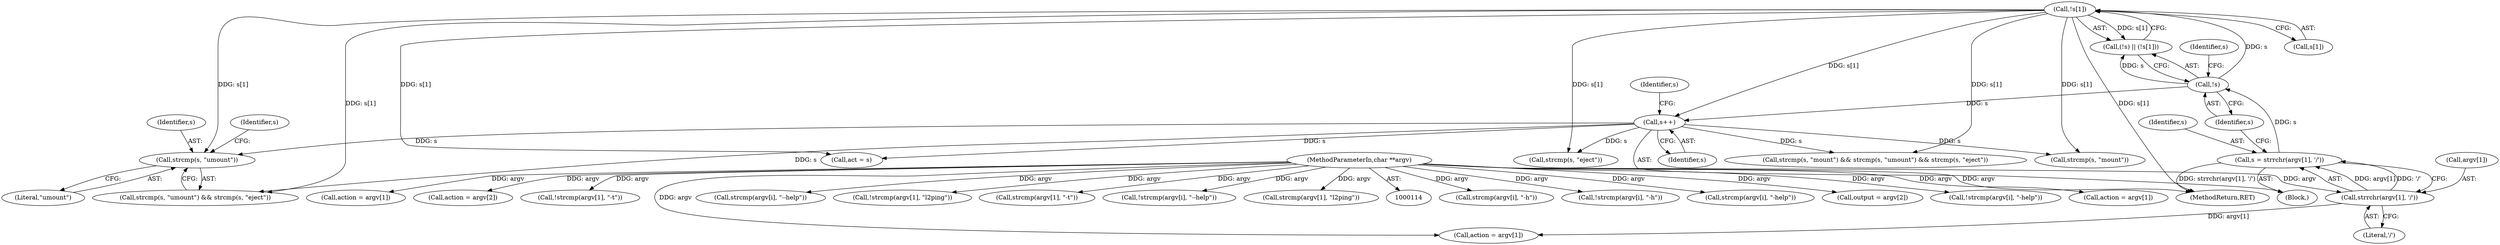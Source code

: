 digraph "0_enlightment_666df815cd86a50343859bce36c5cf968c5f38b0@API" {
"1000249" [label="(Call,strcmp(s, \"umount\"))"];
"1000235" [label="(Call,!s[1])"];
"1000233" [label="(Call,!s)"];
"1000224" [label="(Call,s = strrchr(argv[1], '/'))"];
"1000226" [label="(Call,strrchr(argv[1], '/'))"];
"1000116" [label="(MethodParameterIn,char **argv)"];
"1000241" [label="(Call,s++)"];
"1000246" [label="(Identifier,s)"];
"1000244" [label="(Call,strcmp(s, \"mount\") && strcmp(s, \"umount\") && strcmp(s, \"eject\"))"];
"1000226" [label="(Call,strrchr(argv[1], '/'))"];
"1000249" [label="(Call,strcmp(s, \"umount\"))"];
"1000154" [label="(Call,strcmp(argv[i], \"-h\"))"];
"1000237" [label="(Identifier,s)"];
"1000153" [label="(Call,!strcmp(argv[i], \"-h\"))"];
"1000235" [label="(Call,!s[1])"];
"1000242" [label="(Identifier,s)"];
"1000227" [label="(Call,argv[1])"];
"1000251" [label="(Literal,\"umount\")"];
"1000161" [label="(Call,strcmp(argv[i], \"-help\"))"];
"1000253" [label="(Identifier,s)"];
"1000216" [label="(Call,output = argv[2])"];
"1000233" [label="(Call,!s)"];
"1000232" [label="(Call,(!s) || (!s[1]))"];
"1000160" [label="(Call,!strcmp(argv[i], \"-help\"))"];
"1000222" [label="(Block,)"];
"1000260" [label="(Call,act = s)"];
"1000252" [label="(Call,strcmp(s, \"eject\"))"];
"1000274" [label="(Call,action = argv[1])"];
"1000230" [label="(Literal,'/')"];
"1000197" [label="(Call,action = argv[2])"];
"1000211" [label="(Call,action = argv[1])"];
"1000187" [label="(Call,!strcmp(argv[1], \"-t\"))"];
"1000225" [label="(Identifier,s)"];
"1000263" [label="(Call,action = argv[1])"];
"1000730" [label="(MethodReturn,RET)"];
"1000241" [label="(Call,s++)"];
"1000116" [label="(MethodParameterIn,char **argv)"];
"1000167" [label="(Call,strcmp(argv[i], \"--help\"))"];
"1000248" [label="(Call,strcmp(s, \"umount\") && strcmp(s, \"eject\"))"];
"1000204" [label="(Call,!strcmp(argv[1], \"l2ping\"))"];
"1000236" [label="(Call,s[1])"];
"1000234" [label="(Identifier,s)"];
"1000224" [label="(Call,s = strrchr(argv[1], '/'))"];
"1000188" [label="(Call,strcmp(argv[1], \"-t\"))"];
"1000166" [label="(Call,!strcmp(argv[i], \"--help\"))"];
"1000250" [label="(Identifier,s)"];
"1000245" [label="(Call,strcmp(s, \"mount\"))"];
"1000205" [label="(Call,strcmp(argv[1], \"l2ping\"))"];
"1000249" -> "1000248"  [label="AST: "];
"1000249" -> "1000251"  [label="CFG: "];
"1000250" -> "1000249"  [label="AST: "];
"1000251" -> "1000249"  [label="AST: "];
"1000253" -> "1000249"  [label="CFG: "];
"1000248" -> "1000249"  [label="CFG: "];
"1000235" -> "1000249"  [label="DDG: s[1]"];
"1000241" -> "1000249"  [label="DDG: s"];
"1000235" -> "1000232"  [label="AST: "];
"1000235" -> "1000236"  [label="CFG: "];
"1000236" -> "1000235"  [label="AST: "];
"1000232" -> "1000235"  [label="CFG: "];
"1000235" -> "1000730"  [label="DDG: s[1]"];
"1000235" -> "1000232"  [label="DDG: s[1]"];
"1000233" -> "1000235"  [label="DDG: s"];
"1000235" -> "1000241"  [label="DDG: s[1]"];
"1000235" -> "1000244"  [label="DDG: s[1]"];
"1000235" -> "1000245"  [label="DDG: s[1]"];
"1000235" -> "1000248"  [label="DDG: s[1]"];
"1000235" -> "1000252"  [label="DDG: s[1]"];
"1000235" -> "1000260"  [label="DDG: s[1]"];
"1000233" -> "1000232"  [label="AST: "];
"1000233" -> "1000234"  [label="CFG: "];
"1000234" -> "1000233"  [label="AST: "];
"1000237" -> "1000233"  [label="CFG: "];
"1000232" -> "1000233"  [label="CFG: "];
"1000233" -> "1000232"  [label="DDG: s"];
"1000224" -> "1000233"  [label="DDG: s"];
"1000233" -> "1000241"  [label="DDG: s"];
"1000224" -> "1000222"  [label="AST: "];
"1000224" -> "1000226"  [label="CFG: "];
"1000225" -> "1000224"  [label="AST: "];
"1000226" -> "1000224"  [label="AST: "];
"1000234" -> "1000224"  [label="CFG: "];
"1000224" -> "1000730"  [label="DDG: strrchr(argv[1], '/')"];
"1000226" -> "1000224"  [label="DDG: argv[1]"];
"1000226" -> "1000224"  [label="DDG: '/'"];
"1000226" -> "1000230"  [label="CFG: "];
"1000227" -> "1000226"  [label="AST: "];
"1000230" -> "1000226"  [label="AST: "];
"1000116" -> "1000226"  [label="DDG: argv"];
"1000226" -> "1000263"  [label="DDG: argv[1]"];
"1000116" -> "1000114"  [label="AST: "];
"1000116" -> "1000730"  [label="DDG: argv"];
"1000116" -> "1000153"  [label="DDG: argv"];
"1000116" -> "1000154"  [label="DDG: argv"];
"1000116" -> "1000160"  [label="DDG: argv"];
"1000116" -> "1000161"  [label="DDG: argv"];
"1000116" -> "1000166"  [label="DDG: argv"];
"1000116" -> "1000167"  [label="DDG: argv"];
"1000116" -> "1000187"  [label="DDG: argv"];
"1000116" -> "1000188"  [label="DDG: argv"];
"1000116" -> "1000197"  [label="DDG: argv"];
"1000116" -> "1000204"  [label="DDG: argv"];
"1000116" -> "1000205"  [label="DDG: argv"];
"1000116" -> "1000211"  [label="DDG: argv"];
"1000116" -> "1000216"  [label="DDG: argv"];
"1000116" -> "1000263"  [label="DDG: argv"];
"1000116" -> "1000274"  [label="DDG: argv"];
"1000241" -> "1000222"  [label="AST: "];
"1000241" -> "1000242"  [label="CFG: "];
"1000242" -> "1000241"  [label="AST: "];
"1000246" -> "1000241"  [label="CFG: "];
"1000241" -> "1000244"  [label="DDG: s"];
"1000241" -> "1000245"  [label="DDG: s"];
"1000241" -> "1000248"  [label="DDG: s"];
"1000241" -> "1000252"  [label="DDG: s"];
"1000241" -> "1000260"  [label="DDG: s"];
}

